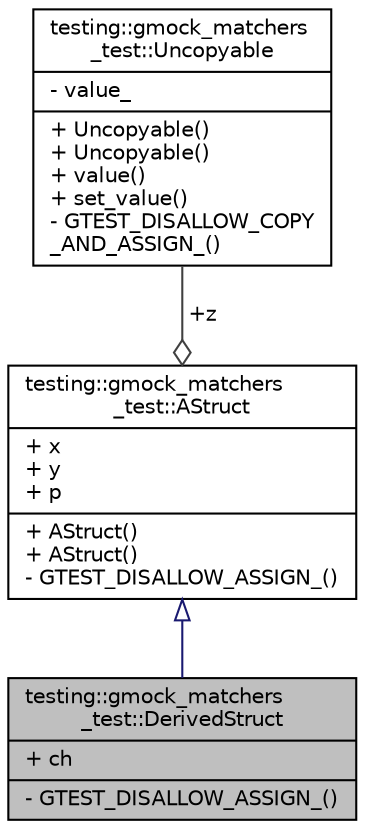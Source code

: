 digraph "testing::gmock_matchers_test::DerivedStruct"
{
  edge [fontname="Helvetica",fontsize="10",labelfontname="Helvetica",labelfontsize="10"];
  node [fontname="Helvetica",fontsize="10",shape=record];
  Node2 [label="{testing::gmock_matchers\l_test::DerivedStruct\n|+ ch\l|- GTEST_DISALLOW_ASSIGN_()\l}",height=0.2,width=0.4,color="black", fillcolor="grey75", style="filled", fontcolor="black"];
  Node3 -> Node2 [dir="back",color="midnightblue",fontsize="10",style="solid",arrowtail="onormal",fontname="Helvetica"];
  Node3 [label="{testing::gmock_matchers\l_test::AStruct\n|+ x\l+ y\l+ p\l|+ AStruct()\l+ AStruct()\l- GTEST_DISALLOW_ASSIGN_()\l}",height=0.2,width=0.4,color="black", fillcolor="white", style="filled",URL="$dd/d5e/structtesting_1_1gmock__matchers__test_1_1_a_struct.html"];
  Node4 -> Node3 [color="grey25",fontsize="10",style="solid",label=" +z" ,arrowhead="odiamond",fontname="Helvetica"];
  Node4 [label="{testing::gmock_matchers\l_test::Uncopyable\n|- value_\l|+ Uncopyable()\l+ Uncopyable()\l+ value()\l+ set_value()\l- GTEST_DISALLOW_COPY\l_AND_ASSIGN_()\l}",height=0.2,width=0.4,color="black", fillcolor="white", style="filled",URL="$d7/da6/classtesting_1_1gmock__matchers__test_1_1_uncopyable.html"];
}
